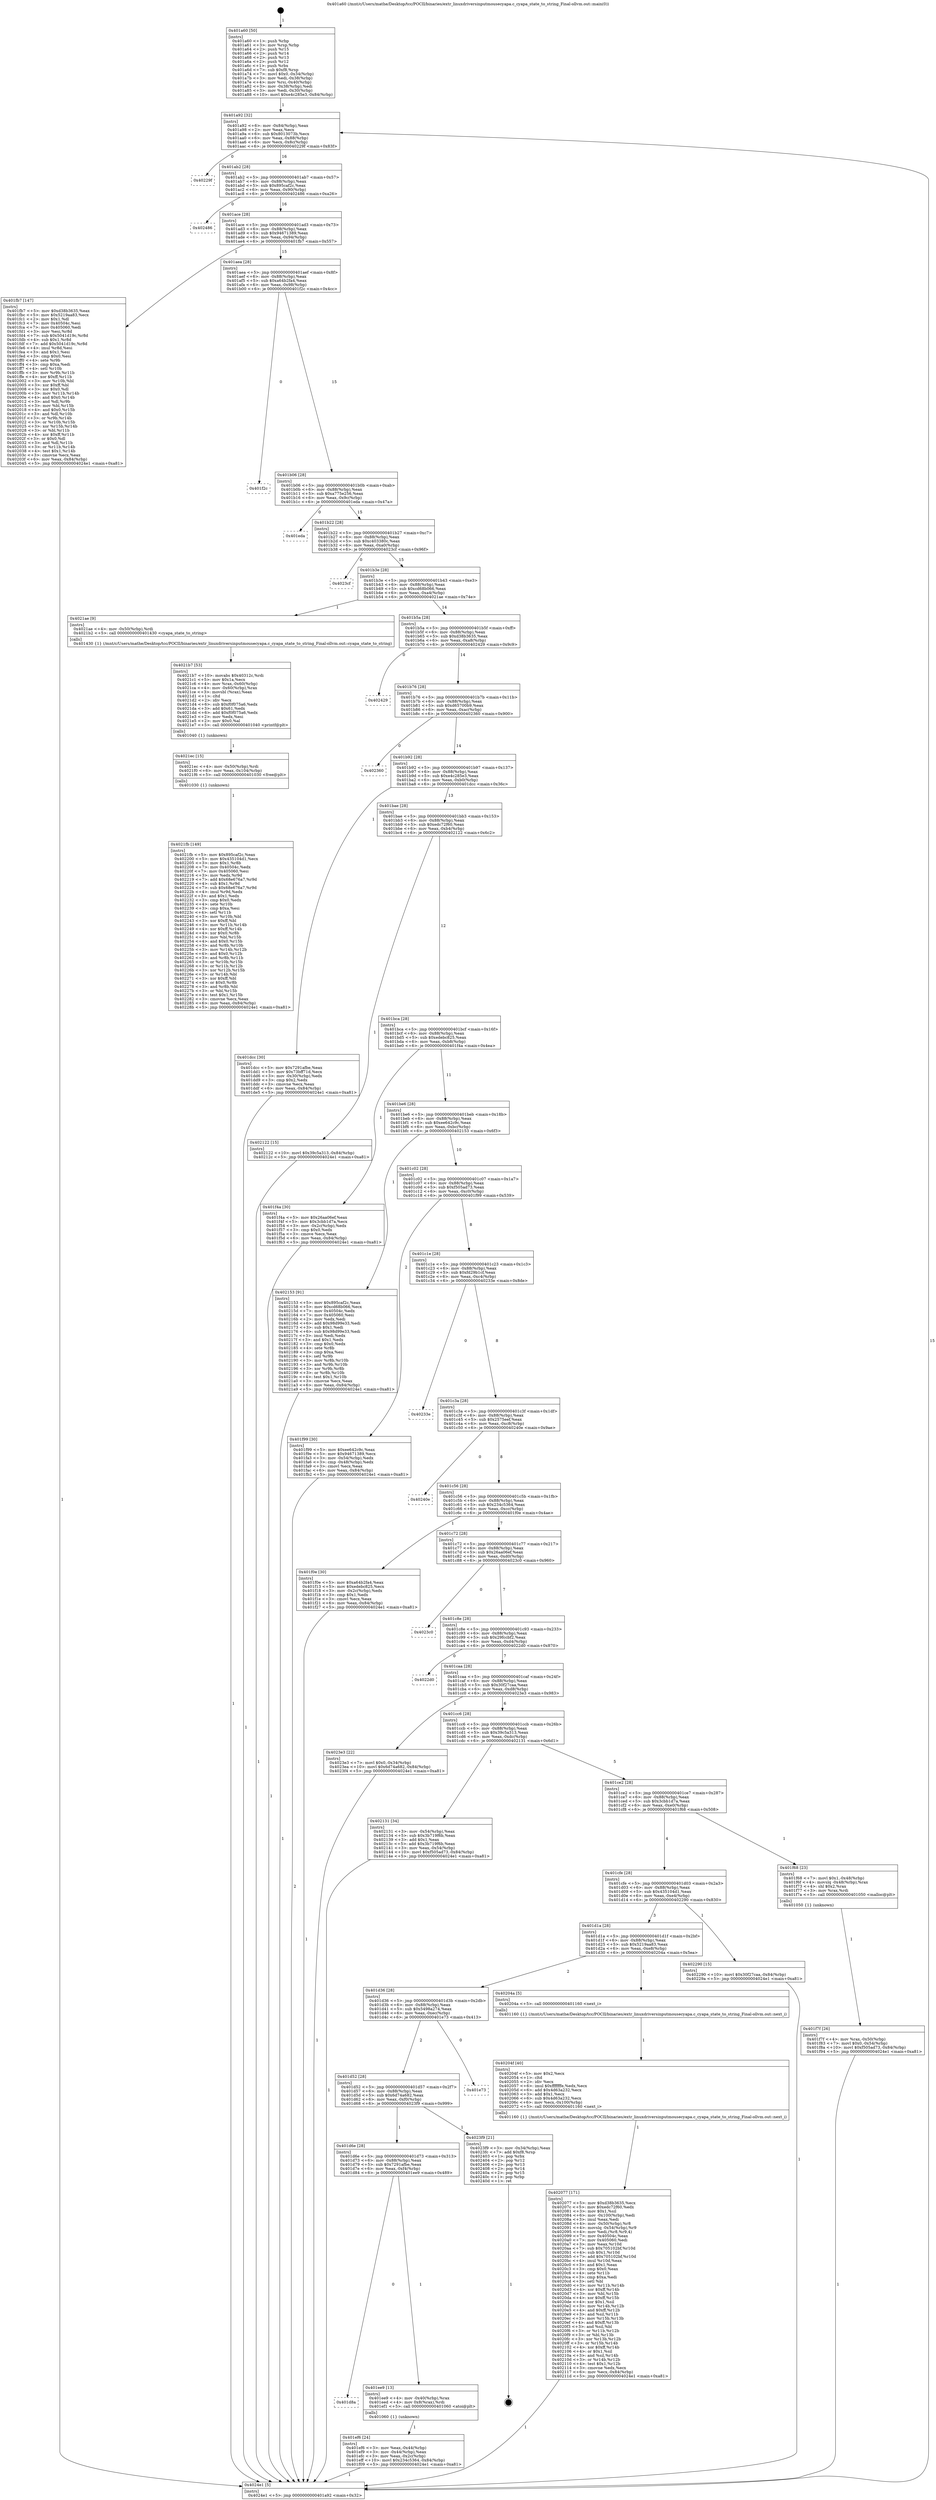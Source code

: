 digraph "0x401a60" {
  label = "0x401a60 (/mnt/c/Users/mathe/Desktop/tcc/POCII/binaries/extr_linuxdriversinputmousecyapa.c_cyapa_state_to_string_Final-ollvm.out::main(0))"
  labelloc = "t"
  node[shape=record]

  Entry [label="",width=0.3,height=0.3,shape=circle,fillcolor=black,style=filled]
  "0x401a92" [label="{
     0x401a92 [32]\l
     | [instrs]\l
     &nbsp;&nbsp;0x401a92 \<+6\>: mov -0x84(%rbp),%eax\l
     &nbsp;&nbsp;0x401a98 \<+2\>: mov %eax,%ecx\l
     &nbsp;&nbsp;0x401a9a \<+6\>: sub $0x8013073b,%ecx\l
     &nbsp;&nbsp;0x401aa0 \<+6\>: mov %eax,-0x88(%rbp)\l
     &nbsp;&nbsp;0x401aa6 \<+6\>: mov %ecx,-0x8c(%rbp)\l
     &nbsp;&nbsp;0x401aac \<+6\>: je 000000000040229f \<main+0x83f\>\l
  }"]
  "0x40229f" [label="{
     0x40229f\l
  }", style=dashed]
  "0x401ab2" [label="{
     0x401ab2 [28]\l
     | [instrs]\l
     &nbsp;&nbsp;0x401ab2 \<+5\>: jmp 0000000000401ab7 \<main+0x57\>\l
     &nbsp;&nbsp;0x401ab7 \<+6\>: mov -0x88(%rbp),%eax\l
     &nbsp;&nbsp;0x401abd \<+5\>: sub $0x895caf2c,%eax\l
     &nbsp;&nbsp;0x401ac2 \<+6\>: mov %eax,-0x90(%rbp)\l
     &nbsp;&nbsp;0x401ac8 \<+6\>: je 0000000000402486 \<main+0xa26\>\l
  }"]
  Exit [label="",width=0.3,height=0.3,shape=circle,fillcolor=black,style=filled,peripheries=2]
  "0x402486" [label="{
     0x402486\l
  }", style=dashed]
  "0x401ace" [label="{
     0x401ace [28]\l
     | [instrs]\l
     &nbsp;&nbsp;0x401ace \<+5\>: jmp 0000000000401ad3 \<main+0x73\>\l
     &nbsp;&nbsp;0x401ad3 \<+6\>: mov -0x88(%rbp),%eax\l
     &nbsp;&nbsp;0x401ad9 \<+5\>: sub $0x94671389,%eax\l
     &nbsp;&nbsp;0x401ade \<+6\>: mov %eax,-0x94(%rbp)\l
     &nbsp;&nbsp;0x401ae4 \<+6\>: je 0000000000401fb7 \<main+0x557\>\l
  }"]
  "0x4021fb" [label="{
     0x4021fb [149]\l
     | [instrs]\l
     &nbsp;&nbsp;0x4021fb \<+5\>: mov $0x895caf2c,%eax\l
     &nbsp;&nbsp;0x402200 \<+5\>: mov $0x435104d1,%ecx\l
     &nbsp;&nbsp;0x402205 \<+3\>: mov $0x1,%r8b\l
     &nbsp;&nbsp;0x402208 \<+7\>: mov 0x40504c,%edx\l
     &nbsp;&nbsp;0x40220f \<+7\>: mov 0x405060,%esi\l
     &nbsp;&nbsp;0x402216 \<+3\>: mov %edx,%r9d\l
     &nbsp;&nbsp;0x402219 \<+7\>: add $0x68e676a7,%r9d\l
     &nbsp;&nbsp;0x402220 \<+4\>: sub $0x1,%r9d\l
     &nbsp;&nbsp;0x402224 \<+7\>: sub $0x68e676a7,%r9d\l
     &nbsp;&nbsp;0x40222b \<+4\>: imul %r9d,%edx\l
     &nbsp;&nbsp;0x40222f \<+3\>: and $0x1,%edx\l
     &nbsp;&nbsp;0x402232 \<+3\>: cmp $0x0,%edx\l
     &nbsp;&nbsp;0x402235 \<+4\>: sete %r10b\l
     &nbsp;&nbsp;0x402239 \<+3\>: cmp $0xa,%esi\l
     &nbsp;&nbsp;0x40223c \<+4\>: setl %r11b\l
     &nbsp;&nbsp;0x402240 \<+3\>: mov %r10b,%bl\l
     &nbsp;&nbsp;0x402243 \<+3\>: xor $0xff,%bl\l
     &nbsp;&nbsp;0x402246 \<+3\>: mov %r11b,%r14b\l
     &nbsp;&nbsp;0x402249 \<+4\>: xor $0xff,%r14b\l
     &nbsp;&nbsp;0x40224d \<+4\>: xor $0x0,%r8b\l
     &nbsp;&nbsp;0x402251 \<+3\>: mov %bl,%r15b\l
     &nbsp;&nbsp;0x402254 \<+4\>: and $0x0,%r15b\l
     &nbsp;&nbsp;0x402258 \<+3\>: and %r8b,%r10b\l
     &nbsp;&nbsp;0x40225b \<+3\>: mov %r14b,%r12b\l
     &nbsp;&nbsp;0x40225e \<+4\>: and $0x0,%r12b\l
     &nbsp;&nbsp;0x402262 \<+3\>: and %r8b,%r11b\l
     &nbsp;&nbsp;0x402265 \<+3\>: or %r10b,%r15b\l
     &nbsp;&nbsp;0x402268 \<+3\>: or %r11b,%r12b\l
     &nbsp;&nbsp;0x40226b \<+3\>: xor %r12b,%r15b\l
     &nbsp;&nbsp;0x40226e \<+3\>: or %r14b,%bl\l
     &nbsp;&nbsp;0x402271 \<+3\>: xor $0xff,%bl\l
     &nbsp;&nbsp;0x402274 \<+4\>: or $0x0,%r8b\l
     &nbsp;&nbsp;0x402278 \<+3\>: and %r8b,%bl\l
     &nbsp;&nbsp;0x40227b \<+3\>: or %bl,%r15b\l
     &nbsp;&nbsp;0x40227e \<+4\>: test $0x1,%r15b\l
     &nbsp;&nbsp;0x402282 \<+3\>: cmovne %ecx,%eax\l
     &nbsp;&nbsp;0x402285 \<+6\>: mov %eax,-0x84(%rbp)\l
     &nbsp;&nbsp;0x40228b \<+5\>: jmp 00000000004024e1 \<main+0xa81\>\l
  }"]
  "0x401fb7" [label="{
     0x401fb7 [147]\l
     | [instrs]\l
     &nbsp;&nbsp;0x401fb7 \<+5\>: mov $0xd38b3635,%eax\l
     &nbsp;&nbsp;0x401fbc \<+5\>: mov $0x5219aa83,%ecx\l
     &nbsp;&nbsp;0x401fc1 \<+2\>: mov $0x1,%dl\l
     &nbsp;&nbsp;0x401fc3 \<+7\>: mov 0x40504c,%esi\l
     &nbsp;&nbsp;0x401fca \<+7\>: mov 0x405060,%edi\l
     &nbsp;&nbsp;0x401fd1 \<+3\>: mov %esi,%r8d\l
     &nbsp;&nbsp;0x401fd4 \<+7\>: sub $0x5041d19c,%r8d\l
     &nbsp;&nbsp;0x401fdb \<+4\>: sub $0x1,%r8d\l
     &nbsp;&nbsp;0x401fdf \<+7\>: add $0x5041d19c,%r8d\l
     &nbsp;&nbsp;0x401fe6 \<+4\>: imul %r8d,%esi\l
     &nbsp;&nbsp;0x401fea \<+3\>: and $0x1,%esi\l
     &nbsp;&nbsp;0x401fed \<+3\>: cmp $0x0,%esi\l
     &nbsp;&nbsp;0x401ff0 \<+4\>: sete %r9b\l
     &nbsp;&nbsp;0x401ff4 \<+3\>: cmp $0xa,%edi\l
     &nbsp;&nbsp;0x401ff7 \<+4\>: setl %r10b\l
     &nbsp;&nbsp;0x401ffb \<+3\>: mov %r9b,%r11b\l
     &nbsp;&nbsp;0x401ffe \<+4\>: xor $0xff,%r11b\l
     &nbsp;&nbsp;0x402002 \<+3\>: mov %r10b,%bl\l
     &nbsp;&nbsp;0x402005 \<+3\>: xor $0xff,%bl\l
     &nbsp;&nbsp;0x402008 \<+3\>: xor $0x0,%dl\l
     &nbsp;&nbsp;0x40200b \<+3\>: mov %r11b,%r14b\l
     &nbsp;&nbsp;0x40200e \<+4\>: and $0x0,%r14b\l
     &nbsp;&nbsp;0x402012 \<+3\>: and %dl,%r9b\l
     &nbsp;&nbsp;0x402015 \<+3\>: mov %bl,%r15b\l
     &nbsp;&nbsp;0x402018 \<+4\>: and $0x0,%r15b\l
     &nbsp;&nbsp;0x40201c \<+3\>: and %dl,%r10b\l
     &nbsp;&nbsp;0x40201f \<+3\>: or %r9b,%r14b\l
     &nbsp;&nbsp;0x402022 \<+3\>: or %r10b,%r15b\l
     &nbsp;&nbsp;0x402025 \<+3\>: xor %r15b,%r14b\l
     &nbsp;&nbsp;0x402028 \<+3\>: or %bl,%r11b\l
     &nbsp;&nbsp;0x40202b \<+4\>: xor $0xff,%r11b\l
     &nbsp;&nbsp;0x40202f \<+3\>: or $0x0,%dl\l
     &nbsp;&nbsp;0x402032 \<+3\>: and %dl,%r11b\l
     &nbsp;&nbsp;0x402035 \<+3\>: or %r11b,%r14b\l
     &nbsp;&nbsp;0x402038 \<+4\>: test $0x1,%r14b\l
     &nbsp;&nbsp;0x40203c \<+3\>: cmovne %ecx,%eax\l
     &nbsp;&nbsp;0x40203f \<+6\>: mov %eax,-0x84(%rbp)\l
     &nbsp;&nbsp;0x402045 \<+5\>: jmp 00000000004024e1 \<main+0xa81\>\l
  }"]
  "0x401aea" [label="{
     0x401aea [28]\l
     | [instrs]\l
     &nbsp;&nbsp;0x401aea \<+5\>: jmp 0000000000401aef \<main+0x8f\>\l
     &nbsp;&nbsp;0x401aef \<+6\>: mov -0x88(%rbp),%eax\l
     &nbsp;&nbsp;0x401af5 \<+5\>: sub $0xa64b2fa4,%eax\l
     &nbsp;&nbsp;0x401afa \<+6\>: mov %eax,-0x98(%rbp)\l
     &nbsp;&nbsp;0x401b00 \<+6\>: je 0000000000401f2c \<main+0x4cc\>\l
  }"]
  "0x4021ec" [label="{
     0x4021ec [15]\l
     | [instrs]\l
     &nbsp;&nbsp;0x4021ec \<+4\>: mov -0x50(%rbp),%rdi\l
     &nbsp;&nbsp;0x4021f0 \<+6\>: mov %eax,-0x104(%rbp)\l
     &nbsp;&nbsp;0x4021f6 \<+5\>: call 0000000000401030 \<free@plt\>\l
     | [calls]\l
     &nbsp;&nbsp;0x401030 \{1\} (unknown)\l
  }"]
  "0x401f2c" [label="{
     0x401f2c\l
  }", style=dashed]
  "0x401b06" [label="{
     0x401b06 [28]\l
     | [instrs]\l
     &nbsp;&nbsp;0x401b06 \<+5\>: jmp 0000000000401b0b \<main+0xab\>\l
     &nbsp;&nbsp;0x401b0b \<+6\>: mov -0x88(%rbp),%eax\l
     &nbsp;&nbsp;0x401b11 \<+5\>: sub $0xa775e256,%eax\l
     &nbsp;&nbsp;0x401b16 \<+6\>: mov %eax,-0x9c(%rbp)\l
     &nbsp;&nbsp;0x401b1c \<+6\>: je 0000000000401eda \<main+0x47a\>\l
  }"]
  "0x4021b7" [label="{
     0x4021b7 [53]\l
     | [instrs]\l
     &nbsp;&nbsp;0x4021b7 \<+10\>: movabs $0x40312c,%rdi\l
     &nbsp;&nbsp;0x4021c1 \<+5\>: mov $0x1a,%ecx\l
     &nbsp;&nbsp;0x4021c6 \<+4\>: mov %rax,-0x60(%rbp)\l
     &nbsp;&nbsp;0x4021ca \<+4\>: mov -0x60(%rbp),%rax\l
     &nbsp;&nbsp;0x4021ce \<+3\>: movsbl (%rax),%eax\l
     &nbsp;&nbsp;0x4021d1 \<+1\>: cltd\l
     &nbsp;&nbsp;0x4021d2 \<+2\>: idiv %ecx\l
     &nbsp;&nbsp;0x4021d4 \<+6\>: sub $0xf0f075a6,%edx\l
     &nbsp;&nbsp;0x4021da \<+3\>: add $0x61,%edx\l
     &nbsp;&nbsp;0x4021dd \<+6\>: add $0xf0f075a6,%edx\l
     &nbsp;&nbsp;0x4021e3 \<+2\>: mov %edx,%esi\l
     &nbsp;&nbsp;0x4021e5 \<+2\>: mov $0x0,%al\l
     &nbsp;&nbsp;0x4021e7 \<+5\>: call 0000000000401040 \<printf@plt\>\l
     | [calls]\l
     &nbsp;&nbsp;0x401040 \{1\} (unknown)\l
  }"]
  "0x401eda" [label="{
     0x401eda\l
  }", style=dashed]
  "0x401b22" [label="{
     0x401b22 [28]\l
     | [instrs]\l
     &nbsp;&nbsp;0x401b22 \<+5\>: jmp 0000000000401b27 \<main+0xc7\>\l
     &nbsp;&nbsp;0x401b27 \<+6\>: mov -0x88(%rbp),%eax\l
     &nbsp;&nbsp;0x401b2d \<+5\>: sub $0xc403380c,%eax\l
     &nbsp;&nbsp;0x401b32 \<+6\>: mov %eax,-0xa0(%rbp)\l
     &nbsp;&nbsp;0x401b38 \<+6\>: je 00000000004023cf \<main+0x96f\>\l
  }"]
  "0x402077" [label="{
     0x402077 [171]\l
     | [instrs]\l
     &nbsp;&nbsp;0x402077 \<+5\>: mov $0xd38b3635,%ecx\l
     &nbsp;&nbsp;0x40207c \<+5\>: mov $0xedc72f60,%edx\l
     &nbsp;&nbsp;0x402081 \<+3\>: mov $0x1,%sil\l
     &nbsp;&nbsp;0x402084 \<+6\>: mov -0x100(%rbp),%edi\l
     &nbsp;&nbsp;0x40208a \<+3\>: imul %eax,%edi\l
     &nbsp;&nbsp;0x40208d \<+4\>: mov -0x50(%rbp),%r8\l
     &nbsp;&nbsp;0x402091 \<+4\>: movslq -0x54(%rbp),%r9\l
     &nbsp;&nbsp;0x402095 \<+4\>: mov %edi,(%r8,%r9,4)\l
     &nbsp;&nbsp;0x402099 \<+7\>: mov 0x40504c,%eax\l
     &nbsp;&nbsp;0x4020a0 \<+7\>: mov 0x405060,%edi\l
     &nbsp;&nbsp;0x4020a7 \<+3\>: mov %eax,%r10d\l
     &nbsp;&nbsp;0x4020aa \<+7\>: sub $0x705102bf,%r10d\l
     &nbsp;&nbsp;0x4020b1 \<+4\>: sub $0x1,%r10d\l
     &nbsp;&nbsp;0x4020b5 \<+7\>: add $0x705102bf,%r10d\l
     &nbsp;&nbsp;0x4020bc \<+4\>: imul %r10d,%eax\l
     &nbsp;&nbsp;0x4020c0 \<+3\>: and $0x1,%eax\l
     &nbsp;&nbsp;0x4020c3 \<+3\>: cmp $0x0,%eax\l
     &nbsp;&nbsp;0x4020c6 \<+4\>: sete %r11b\l
     &nbsp;&nbsp;0x4020ca \<+3\>: cmp $0xa,%edi\l
     &nbsp;&nbsp;0x4020cd \<+3\>: setl %bl\l
     &nbsp;&nbsp;0x4020d0 \<+3\>: mov %r11b,%r14b\l
     &nbsp;&nbsp;0x4020d3 \<+4\>: xor $0xff,%r14b\l
     &nbsp;&nbsp;0x4020d7 \<+3\>: mov %bl,%r15b\l
     &nbsp;&nbsp;0x4020da \<+4\>: xor $0xff,%r15b\l
     &nbsp;&nbsp;0x4020de \<+4\>: xor $0x1,%sil\l
     &nbsp;&nbsp;0x4020e2 \<+3\>: mov %r14b,%r12b\l
     &nbsp;&nbsp;0x4020e5 \<+4\>: and $0xff,%r12b\l
     &nbsp;&nbsp;0x4020e9 \<+3\>: and %sil,%r11b\l
     &nbsp;&nbsp;0x4020ec \<+3\>: mov %r15b,%r13b\l
     &nbsp;&nbsp;0x4020ef \<+4\>: and $0xff,%r13b\l
     &nbsp;&nbsp;0x4020f3 \<+3\>: and %sil,%bl\l
     &nbsp;&nbsp;0x4020f6 \<+3\>: or %r11b,%r12b\l
     &nbsp;&nbsp;0x4020f9 \<+3\>: or %bl,%r13b\l
     &nbsp;&nbsp;0x4020fc \<+3\>: xor %r13b,%r12b\l
     &nbsp;&nbsp;0x4020ff \<+3\>: or %r15b,%r14b\l
     &nbsp;&nbsp;0x402102 \<+4\>: xor $0xff,%r14b\l
     &nbsp;&nbsp;0x402106 \<+4\>: or $0x1,%sil\l
     &nbsp;&nbsp;0x40210a \<+3\>: and %sil,%r14b\l
     &nbsp;&nbsp;0x40210d \<+3\>: or %r14b,%r12b\l
     &nbsp;&nbsp;0x402110 \<+4\>: test $0x1,%r12b\l
     &nbsp;&nbsp;0x402114 \<+3\>: cmovne %edx,%ecx\l
     &nbsp;&nbsp;0x402117 \<+6\>: mov %ecx,-0x84(%rbp)\l
     &nbsp;&nbsp;0x40211d \<+5\>: jmp 00000000004024e1 \<main+0xa81\>\l
  }"]
  "0x4023cf" [label="{
     0x4023cf\l
  }", style=dashed]
  "0x401b3e" [label="{
     0x401b3e [28]\l
     | [instrs]\l
     &nbsp;&nbsp;0x401b3e \<+5\>: jmp 0000000000401b43 \<main+0xe3\>\l
     &nbsp;&nbsp;0x401b43 \<+6\>: mov -0x88(%rbp),%eax\l
     &nbsp;&nbsp;0x401b49 \<+5\>: sub $0xcd68b066,%eax\l
     &nbsp;&nbsp;0x401b4e \<+6\>: mov %eax,-0xa4(%rbp)\l
     &nbsp;&nbsp;0x401b54 \<+6\>: je 00000000004021ae \<main+0x74e\>\l
  }"]
  "0x40204f" [label="{
     0x40204f [40]\l
     | [instrs]\l
     &nbsp;&nbsp;0x40204f \<+5\>: mov $0x2,%ecx\l
     &nbsp;&nbsp;0x402054 \<+1\>: cltd\l
     &nbsp;&nbsp;0x402055 \<+2\>: idiv %ecx\l
     &nbsp;&nbsp;0x402057 \<+6\>: imul $0xfffffffe,%edx,%ecx\l
     &nbsp;&nbsp;0x40205d \<+6\>: add $0x4d63a232,%ecx\l
     &nbsp;&nbsp;0x402063 \<+3\>: add $0x1,%ecx\l
     &nbsp;&nbsp;0x402066 \<+6\>: sub $0x4d63a232,%ecx\l
     &nbsp;&nbsp;0x40206c \<+6\>: mov %ecx,-0x100(%rbp)\l
     &nbsp;&nbsp;0x402072 \<+5\>: call 0000000000401160 \<next_i\>\l
     | [calls]\l
     &nbsp;&nbsp;0x401160 \{1\} (/mnt/c/Users/mathe/Desktop/tcc/POCII/binaries/extr_linuxdriversinputmousecyapa.c_cyapa_state_to_string_Final-ollvm.out::next_i)\l
  }"]
  "0x4021ae" [label="{
     0x4021ae [9]\l
     | [instrs]\l
     &nbsp;&nbsp;0x4021ae \<+4\>: mov -0x50(%rbp),%rdi\l
     &nbsp;&nbsp;0x4021b2 \<+5\>: call 0000000000401430 \<cyapa_state_to_string\>\l
     | [calls]\l
     &nbsp;&nbsp;0x401430 \{1\} (/mnt/c/Users/mathe/Desktop/tcc/POCII/binaries/extr_linuxdriversinputmousecyapa.c_cyapa_state_to_string_Final-ollvm.out::cyapa_state_to_string)\l
  }"]
  "0x401b5a" [label="{
     0x401b5a [28]\l
     | [instrs]\l
     &nbsp;&nbsp;0x401b5a \<+5\>: jmp 0000000000401b5f \<main+0xff\>\l
     &nbsp;&nbsp;0x401b5f \<+6\>: mov -0x88(%rbp),%eax\l
     &nbsp;&nbsp;0x401b65 \<+5\>: sub $0xd38b3635,%eax\l
     &nbsp;&nbsp;0x401b6a \<+6\>: mov %eax,-0xa8(%rbp)\l
     &nbsp;&nbsp;0x401b70 \<+6\>: je 0000000000402429 \<main+0x9c9\>\l
  }"]
  "0x401f7f" [label="{
     0x401f7f [26]\l
     | [instrs]\l
     &nbsp;&nbsp;0x401f7f \<+4\>: mov %rax,-0x50(%rbp)\l
     &nbsp;&nbsp;0x401f83 \<+7\>: movl $0x0,-0x54(%rbp)\l
     &nbsp;&nbsp;0x401f8a \<+10\>: movl $0xf505ad73,-0x84(%rbp)\l
     &nbsp;&nbsp;0x401f94 \<+5\>: jmp 00000000004024e1 \<main+0xa81\>\l
  }"]
  "0x402429" [label="{
     0x402429\l
  }", style=dashed]
  "0x401b76" [label="{
     0x401b76 [28]\l
     | [instrs]\l
     &nbsp;&nbsp;0x401b76 \<+5\>: jmp 0000000000401b7b \<main+0x11b\>\l
     &nbsp;&nbsp;0x401b7b \<+6\>: mov -0x88(%rbp),%eax\l
     &nbsp;&nbsp;0x401b81 \<+5\>: sub $0xd65700b9,%eax\l
     &nbsp;&nbsp;0x401b86 \<+6\>: mov %eax,-0xac(%rbp)\l
     &nbsp;&nbsp;0x401b8c \<+6\>: je 0000000000402360 \<main+0x900\>\l
  }"]
  "0x401ef6" [label="{
     0x401ef6 [24]\l
     | [instrs]\l
     &nbsp;&nbsp;0x401ef6 \<+3\>: mov %eax,-0x44(%rbp)\l
     &nbsp;&nbsp;0x401ef9 \<+3\>: mov -0x44(%rbp),%eax\l
     &nbsp;&nbsp;0x401efc \<+3\>: mov %eax,-0x2c(%rbp)\l
     &nbsp;&nbsp;0x401eff \<+10\>: movl $0x234c5364,-0x84(%rbp)\l
     &nbsp;&nbsp;0x401f09 \<+5\>: jmp 00000000004024e1 \<main+0xa81\>\l
  }"]
  "0x402360" [label="{
     0x402360\l
  }", style=dashed]
  "0x401b92" [label="{
     0x401b92 [28]\l
     | [instrs]\l
     &nbsp;&nbsp;0x401b92 \<+5\>: jmp 0000000000401b97 \<main+0x137\>\l
     &nbsp;&nbsp;0x401b97 \<+6\>: mov -0x88(%rbp),%eax\l
     &nbsp;&nbsp;0x401b9d \<+5\>: sub $0xe4c285e3,%eax\l
     &nbsp;&nbsp;0x401ba2 \<+6\>: mov %eax,-0xb0(%rbp)\l
     &nbsp;&nbsp;0x401ba8 \<+6\>: je 0000000000401dcc \<main+0x36c\>\l
  }"]
  "0x401d8a" [label="{
     0x401d8a\l
  }", style=dashed]
  "0x401dcc" [label="{
     0x401dcc [30]\l
     | [instrs]\l
     &nbsp;&nbsp;0x401dcc \<+5\>: mov $0x7291afbe,%eax\l
     &nbsp;&nbsp;0x401dd1 \<+5\>: mov $0x73bff71d,%ecx\l
     &nbsp;&nbsp;0x401dd6 \<+3\>: mov -0x30(%rbp),%edx\l
     &nbsp;&nbsp;0x401dd9 \<+3\>: cmp $0x2,%edx\l
     &nbsp;&nbsp;0x401ddc \<+3\>: cmovne %ecx,%eax\l
     &nbsp;&nbsp;0x401ddf \<+6\>: mov %eax,-0x84(%rbp)\l
     &nbsp;&nbsp;0x401de5 \<+5\>: jmp 00000000004024e1 \<main+0xa81\>\l
  }"]
  "0x401bae" [label="{
     0x401bae [28]\l
     | [instrs]\l
     &nbsp;&nbsp;0x401bae \<+5\>: jmp 0000000000401bb3 \<main+0x153\>\l
     &nbsp;&nbsp;0x401bb3 \<+6\>: mov -0x88(%rbp),%eax\l
     &nbsp;&nbsp;0x401bb9 \<+5\>: sub $0xedc72f60,%eax\l
     &nbsp;&nbsp;0x401bbe \<+6\>: mov %eax,-0xb4(%rbp)\l
     &nbsp;&nbsp;0x401bc4 \<+6\>: je 0000000000402122 \<main+0x6c2\>\l
  }"]
  "0x4024e1" [label="{
     0x4024e1 [5]\l
     | [instrs]\l
     &nbsp;&nbsp;0x4024e1 \<+5\>: jmp 0000000000401a92 \<main+0x32\>\l
  }"]
  "0x401a60" [label="{
     0x401a60 [50]\l
     | [instrs]\l
     &nbsp;&nbsp;0x401a60 \<+1\>: push %rbp\l
     &nbsp;&nbsp;0x401a61 \<+3\>: mov %rsp,%rbp\l
     &nbsp;&nbsp;0x401a64 \<+2\>: push %r15\l
     &nbsp;&nbsp;0x401a66 \<+2\>: push %r14\l
     &nbsp;&nbsp;0x401a68 \<+2\>: push %r13\l
     &nbsp;&nbsp;0x401a6a \<+2\>: push %r12\l
     &nbsp;&nbsp;0x401a6c \<+1\>: push %rbx\l
     &nbsp;&nbsp;0x401a6d \<+7\>: sub $0xf8,%rsp\l
     &nbsp;&nbsp;0x401a74 \<+7\>: movl $0x0,-0x34(%rbp)\l
     &nbsp;&nbsp;0x401a7b \<+3\>: mov %edi,-0x38(%rbp)\l
     &nbsp;&nbsp;0x401a7e \<+4\>: mov %rsi,-0x40(%rbp)\l
     &nbsp;&nbsp;0x401a82 \<+3\>: mov -0x38(%rbp),%edi\l
     &nbsp;&nbsp;0x401a85 \<+3\>: mov %edi,-0x30(%rbp)\l
     &nbsp;&nbsp;0x401a88 \<+10\>: movl $0xe4c285e3,-0x84(%rbp)\l
  }"]
  "0x401ee9" [label="{
     0x401ee9 [13]\l
     | [instrs]\l
     &nbsp;&nbsp;0x401ee9 \<+4\>: mov -0x40(%rbp),%rax\l
     &nbsp;&nbsp;0x401eed \<+4\>: mov 0x8(%rax),%rdi\l
     &nbsp;&nbsp;0x401ef1 \<+5\>: call 0000000000401060 \<atoi@plt\>\l
     | [calls]\l
     &nbsp;&nbsp;0x401060 \{1\} (unknown)\l
  }"]
  "0x402122" [label="{
     0x402122 [15]\l
     | [instrs]\l
     &nbsp;&nbsp;0x402122 \<+10\>: movl $0x39c5a313,-0x84(%rbp)\l
     &nbsp;&nbsp;0x40212c \<+5\>: jmp 00000000004024e1 \<main+0xa81\>\l
  }"]
  "0x401bca" [label="{
     0x401bca [28]\l
     | [instrs]\l
     &nbsp;&nbsp;0x401bca \<+5\>: jmp 0000000000401bcf \<main+0x16f\>\l
     &nbsp;&nbsp;0x401bcf \<+6\>: mov -0x88(%rbp),%eax\l
     &nbsp;&nbsp;0x401bd5 \<+5\>: sub $0xedebc825,%eax\l
     &nbsp;&nbsp;0x401bda \<+6\>: mov %eax,-0xb8(%rbp)\l
     &nbsp;&nbsp;0x401be0 \<+6\>: je 0000000000401f4a \<main+0x4ea\>\l
  }"]
  "0x401d6e" [label="{
     0x401d6e [28]\l
     | [instrs]\l
     &nbsp;&nbsp;0x401d6e \<+5\>: jmp 0000000000401d73 \<main+0x313\>\l
     &nbsp;&nbsp;0x401d73 \<+6\>: mov -0x88(%rbp),%eax\l
     &nbsp;&nbsp;0x401d79 \<+5\>: sub $0x7291afbe,%eax\l
     &nbsp;&nbsp;0x401d7e \<+6\>: mov %eax,-0xf4(%rbp)\l
     &nbsp;&nbsp;0x401d84 \<+6\>: je 0000000000401ee9 \<main+0x489\>\l
  }"]
  "0x401f4a" [label="{
     0x401f4a [30]\l
     | [instrs]\l
     &nbsp;&nbsp;0x401f4a \<+5\>: mov $0x26aa06ef,%eax\l
     &nbsp;&nbsp;0x401f4f \<+5\>: mov $0x3cbb1d7a,%ecx\l
     &nbsp;&nbsp;0x401f54 \<+3\>: mov -0x2c(%rbp),%edx\l
     &nbsp;&nbsp;0x401f57 \<+3\>: cmp $0x0,%edx\l
     &nbsp;&nbsp;0x401f5a \<+3\>: cmove %ecx,%eax\l
     &nbsp;&nbsp;0x401f5d \<+6\>: mov %eax,-0x84(%rbp)\l
     &nbsp;&nbsp;0x401f63 \<+5\>: jmp 00000000004024e1 \<main+0xa81\>\l
  }"]
  "0x401be6" [label="{
     0x401be6 [28]\l
     | [instrs]\l
     &nbsp;&nbsp;0x401be6 \<+5\>: jmp 0000000000401beb \<main+0x18b\>\l
     &nbsp;&nbsp;0x401beb \<+6\>: mov -0x88(%rbp),%eax\l
     &nbsp;&nbsp;0x401bf1 \<+5\>: sub $0xee642c9c,%eax\l
     &nbsp;&nbsp;0x401bf6 \<+6\>: mov %eax,-0xbc(%rbp)\l
     &nbsp;&nbsp;0x401bfc \<+6\>: je 0000000000402153 \<main+0x6f3\>\l
  }"]
  "0x4023f9" [label="{
     0x4023f9 [21]\l
     | [instrs]\l
     &nbsp;&nbsp;0x4023f9 \<+3\>: mov -0x34(%rbp),%eax\l
     &nbsp;&nbsp;0x4023fc \<+7\>: add $0xf8,%rsp\l
     &nbsp;&nbsp;0x402403 \<+1\>: pop %rbx\l
     &nbsp;&nbsp;0x402404 \<+2\>: pop %r12\l
     &nbsp;&nbsp;0x402406 \<+2\>: pop %r13\l
     &nbsp;&nbsp;0x402408 \<+2\>: pop %r14\l
     &nbsp;&nbsp;0x40240a \<+2\>: pop %r15\l
     &nbsp;&nbsp;0x40240c \<+1\>: pop %rbp\l
     &nbsp;&nbsp;0x40240d \<+1\>: ret\l
  }"]
  "0x402153" [label="{
     0x402153 [91]\l
     | [instrs]\l
     &nbsp;&nbsp;0x402153 \<+5\>: mov $0x895caf2c,%eax\l
     &nbsp;&nbsp;0x402158 \<+5\>: mov $0xcd68b066,%ecx\l
     &nbsp;&nbsp;0x40215d \<+7\>: mov 0x40504c,%edx\l
     &nbsp;&nbsp;0x402164 \<+7\>: mov 0x405060,%esi\l
     &nbsp;&nbsp;0x40216b \<+2\>: mov %edx,%edi\l
     &nbsp;&nbsp;0x40216d \<+6\>: add $0x98d99e33,%edi\l
     &nbsp;&nbsp;0x402173 \<+3\>: sub $0x1,%edi\l
     &nbsp;&nbsp;0x402176 \<+6\>: sub $0x98d99e33,%edi\l
     &nbsp;&nbsp;0x40217c \<+3\>: imul %edi,%edx\l
     &nbsp;&nbsp;0x40217f \<+3\>: and $0x1,%edx\l
     &nbsp;&nbsp;0x402182 \<+3\>: cmp $0x0,%edx\l
     &nbsp;&nbsp;0x402185 \<+4\>: sete %r8b\l
     &nbsp;&nbsp;0x402189 \<+3\>: cmp $0xa,%esi\l
     &nbsp;&nbsp;0x40218c \<+4\>: setl %r9b\l
     &nbsp;&nbsp;0x402190 \<+3\>: mov %r8b,%r10b\l
     &nbsp;&nbsp;0x402193 \<+3\>: and %r9b,%r10b\l
     &nbsp;&nbsp;0x402196 \<+3\>: xor %r9b,%r8b\l
     &nbsp;&nbsp;0x402199 \<+3\>: or %r8b,%r10b\l
     &nbsp;&nbsp;0x40219c \<+4\>: test $0x1,%r10b\l
     &nbsp;&nbsp;0x4021a0 \<+3\>: cmovne %ecx,%eax\l
     &nbsp;&nbsp;0x4021a3 \<+6\>: mov %eax,-0x84(%rbp)\l
     &nbsp;&nbsp;0x4021a9 \<+5\>: jmp 00000000004024e1 \<main+0xa81\>\l
  }"]
  "0x401c02" [label="{
     0x401c02 [28]\l
     | [instrs]\l
     &nbsp;&nbsp;0x401c02 \<+5\>: jmp 0000000000401c07 \<main+0x1a7\>\l
     &nbsp;&nbsp;0x401c07 \<+6\>: mov -0x88(%rbp),%eax\l
     &nbsp;&nbsp;0x401c0d \<+5\>: sub $0xf505ad73,%eax\l
     &nbsp;&nbsp;0x401c12 \<+6\>: mov %eax,-0xc0(%rbp)\l
     &nbsp;&nbsp;0x401c18 \<+6\>: je 0000000000401f99 \<main+0x539\>\l
  }"]
  "0x401d52" [label="{
     0x401d52 [28]\l
     | [instrs]\l
     &nbsp;&nbsp;0x401d52 \<+5\>: jmp 0000000000401d57 \<main+0x2f7\>\l
     &nbsp;&nbsp;0x401d57 \<+6\>: mov -0x88(%rbp),%eax\l
     &nbsp;&nbsp;0x401d5d \<+5\>: sub $0x6d74a682,%eax\l
     &nbsp;&nbsp;0x401d62 \<+6\>: mov %eax,-0xf0(%rbp)\l
     &nbsp;&nbsp;0x401d68 \<+6\>: je 00000000004023f9 \<main+0x999\>\l
  }"]
  "0x401f99" [label="{
     0x401f99 [30]\l
     | [instrs]\l
     &nbsp;&nbsp;0x401f99 \<+5\>: mov $0xee642c9c,%eax\l
     &nbsp;&nbsp;0x401f9e \<+5\>: mov $0x94671389,%ecx\l
     &nbsp;&nbsp;0x401fa3 \<+3\>: mov -0x54(%rbp),%edx\l
     &nbsp;&nbsp;0x401fa6 \<+3\>: cmp -0x48(%rbp),%edx\l
     &nbsp;&nbsp;0x401fa9 \<+3\>: cmovl %ecx,%eax\l
     &nbsp;&nbsp;0x401fac \<+6\>: mov %eax,-0x84(%rbp)\l
     &nbsp;&nbsp;0x401fb2 \<+5\>: jmp 00000000004024e1 \<main+0xa81\>\l
  }"]
  "0x401c1e" [label="{
     0x401c1e [28]\l
     | [instrs]\l
     &nbsp;&nbsp;0x401c1e \<+5\>: jmp 0000000000401c23 \<main+0x1c3\>\l
     &nbsp;&nbsp;0x401c23 \<+6\>: mov -0x88(%rbp),%eax\l
     &nbsp;&nbsp;0x401c29 \<+5\>: sub $0xfd29b1cf,%eax\l
     &nbsp;&nbsp;0x401c2e \<+6\>: mov %eax,-0xc4(%rbp)\l
     &nbsp;&nbsp;0x401c34 \<+6\>: je 000000000040233e \<main+0x8de\>\l
  }"]
  "0x401e73" [label="{
     0x401e73\l
  }", style=dashed]
  "0x40233e" [label="{
     0x40233e\l
  }", style=dashed]
  "0x401c3a" [label="{
     0x401c3a [28]\l
     | [instrs]\l
     &nbsp;&nbsp;0x401c3a \<+5\>: jmp 0000000000401c3f \<main+0x1df\>\l
     &nbsp;&nbsp;0x401c3f \<+6\>: mov -0x88(%rbp),%eax\l
     &nbsp;&nbsp;0x401c45 \<+5\>: sub $0x2575eef,%eax\l
     &nbsp;&nbsp;0x401c4a \<+6\>: mov %eax,-0xc8(%rbp)\l
     &nbsp;&nbsp;0x401c50 \<+6\>: je 000000000040240e \<main+0x9ae\>\l
  }"]
  "0x401d36" [label="{
     0x401d36 [28]\l
     | [instrs]\l
     &nbsp;&nbsp;0x401d36 \<+5\>: jmp 0000000000401d3b \<main+0x2db\>\l
     &nbsp;&nbsp;0x401d3b \<+6\>: mov -0x88(%rbp),%eax\l
     &nbsp;&nbsp;0x401d41 \<+5\>: sub $0x5498a274,%eax\l
     &nbsp;&nbsp;0x401d46 \<+6\>: mov %eax,-0xec(%rbp)\l
     &nbsp;&nbsp;0x401d4c \<+6\>: je 0000000000401e73 \<main+0x413\>\l
  }"]
  "0x40240e" [label="{
     0x40240e\l
  }", style=dashed]
  "0x401c56" [label="{
     0x401c56 [28]\l
     | [instrs]\l
     &nbsp;&nbsp;0x401c56 \<+5\>: jmp 0000000000401c5b \<main+0x1fb\>\l
     &nbsp;&nbsp;0x401c5b \<+6\>: mov -0x88(%rbp),%eax\l
     &nbsp;&nbsp;0x401c61 \<+5\>: sub $0x234c5364,%eax\l
     &nbsp;&nbsp;0x401c66 \<+6\>: mov %eax,-0xcc(%rbp)\l
     &nbsp;&nbsp;0x401c6c \<+6\>: je 0000000000401f0e \<main+0x4ae\>\l
  }"]
  "0x40204a" [label="{
     0x40204a [5]\l
     | [instrs]\l
     &nbsp;&nbsp;0x40204a \<+5\>: call 0000000000401160 \<next_i\>\l
     | [calls]\l
     &nbsp;&nbsp;0x401160 \{1\} (/mnt/c/Users/mathe/Desktop/tcc/POCII/binaries/extr_linuxdriversinputmousecyapa.c_cyapa_state_to_string_Final-ollvm.out::next_i)\l
  }"]
  "0x401f0e" [label="{
     0x401f0e [30]\l
     | [instrs]\l
     &nbsp;&nbsp;0x401f0e \<+5\>: mov $0xa64b2fa4,%eax\l
     &nbsp;&nbsp;0x401f13 \<+5\>: mov $0xedebc825,%ecx\l
     &nbsp;&nbsp;0x401f18 \<+3\>: mov -0x2c(%rbp),%edx\l
     &nbsp;&nbsp;0x401f1b \<+3\>: cmp $0x1,%edx\l
     &nbsp;&nbsp;0x401f1e \<+3\>: cmovl %ecx,%eax\l
     &nbsp;&nbsp;0x401f21 \<+6\>: mov %eax,-0x84(%rbp)\l
     &nbsp;&nbsp;0x401f27 \<+5\>: jmp 00000000004024e1 \<main+0xa81\>\l
  }"]
  "0x401c72" [label="{
     0x401c72 [28]\l
     | [instrs]\l
     &nbsp;&nbsp;0x401c72 \<+5\>: jmp 0000000000401c77 \<main+0x217\>\l
     &nbsp;&nbsp;0x401c77 \<+6\>: mov -0x88(%rbp),%eax\l
     &nbsp;&nbsp;0x401c7d \<+5\>: sub $0x26aa06ef,%eax\l
     &nbsp;&nbsp;0x401c82 \<+6\>: mov %eax,-0xd0(%rbp)\l
     &nbsp;&nbsp;0x401c88 \<+6\>: je 00000000004023c0 \<main+0x960\>\l
  }"]
  "0x401d1a" [label="{
     0x401d1a [28]\l
     | [instrs]\l
     &nbsp;&nbsp;0x401d1a \<+5\>: jmp 0000000000401d1f \<main+0x2bf\>\l
     &nbsp;&nbsp;0x401d1f \<+6\>: mov -0x88(%rbp),%eax\l
     &nbsp;&nbsp;0x401d25 \<+5\>: sub $0x5219aa83,%eax\l
     &nbsp;&nbsp;0x401d2a \<+6\>: mov %eax,-0xe8(%rbp)\l
     &nbsp;&nbsp;0x401d30 \<+6\>: je 000000000040204a \<main+0x5ea\>\l
  }"]
  "0x4023c0" [label="{
     0x4023c0\l
  }", style=dashed]
  "0x401c8e" [label="{
     0x401c8e [28]\l
     | [instrs]\l
     &nbsp;&nbsp;0x401c8e \<+5\>: jmp 0000000000401c93 \<main+0x233\>\l
     &nbsp;&nbsp;0x401c93 \<+6\>: mov -0x88(%rbp),%eax\l
     &nbsp;&nbsp;0x401c99 \<+5\>: sub $0x29fccbf2,%eax\l
     &nbsp;&nbsp;0x401c9e \<+6\>: mov %eax,-0xd4(%rbp)\l
     &nbsp;&nbsp;0x401ca4 \<+6\>: je 00000000004022d0 \<main+0x870\>\l
  }"]
  "0x402290" [label="{
     0x402290 [15]\l
     | [instrs]\l
     &nbsp;&nbsp;0x402290 \<+10\>: movl $0x30f27caa,-0x84(%rbp)\l
     &nbsp;&nbsp;0x40229a \<+5\>: jmp 00000000004024e1 \<main+0xa81\>\l
  }"]
  "0x4022d0" [label="{
     0x4022d0\l
  }", style=dashed]
  "0x401caa" [label="{
     0x401caa [28]\l
     | [instrs]\l
     &nbsp;&nbsp;0x401caa \<+5\>: jmp 0000000000401caf \<main+0x24f\>\l
     &nbsp;&nbsp;0x401caf \<+6\>: mov -0x88(%rbp),%eax\l
     &nbsp;&nbsp;0x401cb5 \<+5\>: sub $0x30f27caa,%eax\l
     &nbsp;&nbsp;0x401cba \<+6\>: mov %eax,-0xd8(%rbp)\l
     &nbsp;&nbsp;0x401cc0 \<+6\>: je 00000000004023e3 \<main+0x983\>\l
  }"]
  "0x401cfe" [label="{
     0x401cfe [28]\l
     | [instrs]\l
     &nbsp;&nbsp;0x401cfe \<+5\>: jmp 0000000000401d03 \<main+0x2a3\>\l
     &nbsp;&nbsp;0x401d03 \<+6\>: mov -0x88(%rbp),%eax\l
     &nbsp;&nbsp;0x401d09 \<+5\>: sub $0x435104d1,%eax\l
     &nbsp;&nbsp;0x401d0e \<+6\>: mov %eax,-0xe4(%rbp)\l
     &nbsp;&nbsp;0x401d14 \<+6\>: je 0000000000402290 \<main+0x830\>\l
  }"]
  "0x4023e3" [label="{
     0x4023e3 [22]\l
     | [instrs]\l
     &nbsp;&nbsp;0x4023e3 \<+7\>: movl $0x0,-0x34(%rbp)\l
     &nbsp;&nbsp;0x4023ea \<+10\>: movl $0x6d74a682,-0x84(%rbp)\l
     &nbsp;&nbsp;0x4023f4 \<+5\>: jmp 00000000004024e1 \<main+0xa81\>\l
  }"]
  "0x401cc6" [label="{
     0x401cc6 [28]\l
     | [instrs]\l
     &nbsp;&nbsp;0x401cc6 \<+5\>: jmp 0000000000401ccb \<main+0x26b\>\l
     &nbsp;&nbsp;0x401ccb \<+6\>: mov -0x88(%rbp),%eax\l
     &nbsp;&nbsp;0x401cd1 \<+5\>: sub $0x39c5a313,%eax\l
     &nbsp;&nbsp;0x401cd6 \<+6\>: mov %eax,-0xdc(%rbp)\l
     &nbsp;&nbsp;0x401cdc \<+6\>: je 0000000000402131 \<main+0x6d1\>\l
  }"]
  "0x401f68" [label="{
     0x401f68 [23]\l
     | [instrs]\l
     &nbsp;&nbsp;0x401f68 \<+7\>: movl $0x1,-0x48(%rbp)\l
     &nbsp;&nbsp;0x401f6f \<+4\>: movslq -0x48(%rbp),%rax\l
     &nbsp;&nbsp;0x401f73 \<+4\>: shl $0x2,%rax\l
     &nbsp;&nbsp;0x401f77 \<+3\>: mov %rax,%rdi\l
     &nbsp;&nbsp;0x401f7a \<+5\>: call 0000000000401050 \<malloc@plt\>\l
     | [calls]\l
     &nbsp;&nbsp;0x401050 \{1\} (unknown)\l
  }"]
  "0x402131" [label="{
     0x402131 [34]\l
     | [instrs]\l
     &nbsp;&nbsp;0x402131 \<+3\>: mov -0x54(%rbp),%eax\l
     &nbsp;&nbsp;0x402134 \<+5\>: sub $0x3b719f6b,%eax\l
     &nbsp;&nbsp;0x402139 \<+3\>: add $0x1,%eax\l
     &nbsp;&nbsp;0x40213c \<+5\>: add $0x3b719f6b,%eax\l
     &nbsp;&nbsp;0x402141 \<+3\>: mov %eax,-0x54(%rbp)\l
     &nbsp;&nbsp;0x402144 \<+10\>: movl $0xf505ad73,-0x84(%rbp)\l
     &nbsp;&nbsp;0x40214e \<+5\>: jmp 00000000004024e1 \<main+0xa81\>\l
  }"]
  "0x401ce2" [label="{
     0x401ce2 [28]\l
     | [instrs]\l
     &nbsp;&nbsp;0x401ce2 \<+5\>: jmp 0000000000401ce7 \<main+0x287\>\l
     &nbsp;&nbsp;0x401ce7 \<+6\>: mov -0x88(%rbp),%eax\l
     &nbsp;&nbsp;0x401ced \<+5\>: sub $0x3cbb1d7a,%eax\l
     &nbsp;&nbsp;0x401cf2 \<+6\>: mov %eax,-0xe0(%rbp)\l
     &nbsp;&nbsp;0x401cf8 \<+6\>: je 0000000000401f68 \<main+0x508\>\l
  }"]
  Entry -> "0x401a60" [label=" 1"]
  "0x401a92" -> "0x40229f" [label=" 0"]
  "0x401a92" -> "0x401ab2" [label=" 16"]
  "0x4023f9" -> Exit [label=" 1"]
  "0x401ab2" -> "0x402486" [label=" 0"]
  "0x401ab2" -> "0x401ace" [label=" 16"]
  "0x4023e3" -> "0x4024e1" [label=" 1"]
  "0x401ace" -> "0x401fb7" [label=" 1"]
  "0x401ace" -> "0x401aea" [label=" 15"]
  "0x402290" -> "0x4024e1" [label=" 1"]
  "0x401aea" -> "0x401f2c" [label=" 0"]
  "0x401aea" -> "0x401b06" [label=" 15"]
  "0x4021fb" -> "0x4024e1" [label=" 1"]
  "0x401b06" -> "0x401eda" [label=" 0"]
  "0x401b06" -> "0x401b22" [label=" 15"]
  "0x4021ec" -> "0x4021fb" [label=" 1"]
  "0x401b22" -> "0x4023cf" [label=" 0"]
  "0x401b22" -> "0x401b3e" [label=" 15"]
  "0x4021b7" -> "0x4021ec" [label=" 1"]
  "0x401b3e" -> "0x4021ae" [label=" 1"]
  "0x401b3e" -> "0x401b5a" [label=" 14"]
  "0x4021ae" -> "0x4021b7" [label=" 1"]
  "0x401b5a" -> "0x402429" [label=" 0"]
  "0x401b5a" -> "0x401b76" [label=" 14"]
  "0x402153" -> "0x4024e1" [label=" 1"]
  "0x401b76" -> "0x402360" [label=" 0"]
  "0x401b76" -> "0x401b92" [label=" 14"]
  "0x402131" -> "0x4024e1" [label=" 1"]
  "0x401b92" -> "0x401dcc" [label=" 1"]
  "0x401b92" -> "0x401bae" [label=" 13"]
  "0x401dcc" -> "0x4024e1" [label=" 1"]
  "0x401a60" -> "0x401a92" [label=" 1"]
  "0x4024e1" -> "0x401a92" [label=" 15"]
  "0x402122" -> "0x4024e1" [label=" 1"]
  "0x401bae" -> "0x402122" [label=" 1"]
  "0x401bae" -> "0x401bca" [label=" 12"]
  "0x402077" -> "0x4024e1" [label=" 1"]
  "0x401bca" -> "0x401f4a" [label=" 1"]
  "0x401bca" -> "0x401be6" [label=" 11"]
  "0x40204a" -> "0x40204f" [label=" 1"]
  "0x401be6" -> "0x402153" [label=" 1"]
  "0x401be6" -> "0x401c02" [label=" 10"]
  "0x401fb7" -> "0x4024e1" [label=" 1"]
  "0x401c02" -> "0x401f99" [label=" 2"]
  "0x401c02" -> "0x401c1e" [label=" 8"]
  "0x401f7f" -> "0x4024e1" [label=" 1"]
  "0x401c1e" -> "0x40233e" [label=" 0"]
  "0x401c1e" -> "0x401c3a" [label=" 8"]
  "0x401f68" -> "0x401f7f" [label=" 1"]
  "0x401c3a" -> "0x40240e" [label=" 0"]
  "0x401c3a" -> "0x401c56" [label=" 8"]
  "0x401f0e" -> "0x4024e1" [label=" 1"]
  "0x401c56" -> "0x401f0e" [label=" 1"]
  "0x401c56" -> "0x401c72" [label=" 7"]
  "0x401ef6" -> "0x4024e1" [label=" 1"]
  "0x401c72" -> "0x4023c0" [label=" 0"]
  "0x401c72" -> "0x401c8e" [label=" 7"]
  "0x401d6e" -> "0x401d8a" [label=" 0"]
  "0x401c8e" -> "0x4022d0" [label=" 0"]
  "0x401c8e" -> "0x401caa" [label=" 7"]
  "0x401d6e" -> "0x401ee9" [label=" 1"]
  "0x401caa" -> "0x4023e3" [label=" 1"]
  "0x401caa" -> "0x401cc6" [label=" 6"]
  "0x401d52" -> "0x401d6e" [label=" 1"]
  "0x401cc6" -> "0x402131" [label=" 1"]
  "0x401cc6" -> "0x401ce2" [label=" 5"]
  "0x401d52" -> "0x4023f9" [label=" 1"]
  "0x401ce2" -> "0x401f68" [label=" 1"]
  "0x401ce2" -> "0x401cfe" [label=" 4"]
  "0x40204f" -> "0x402077" [label=" 1"]
  "0x401cfe" -> "0x402290" [label=" 1"]
  "0x401cfe" -> "0x401d1a" [label=" 3"]
  "0x401ee9" -> "0x401ef6" [label=" 1"]
  "0x401d1a" -> "0x40204a" [label=" 1"]
  "0x401d1a" -> "0x401d36" [label=" 2"]
  "0x401f4a" -> "0x4024e1" [label=" 1"]
  "0x401d36" -> "0x401e73" [label=" 0"]
  "0x401d36" -> "0x401d52" [label=" 2"]
  "0x401f99" -> "0x4024e1" [label=" 2"]
}
